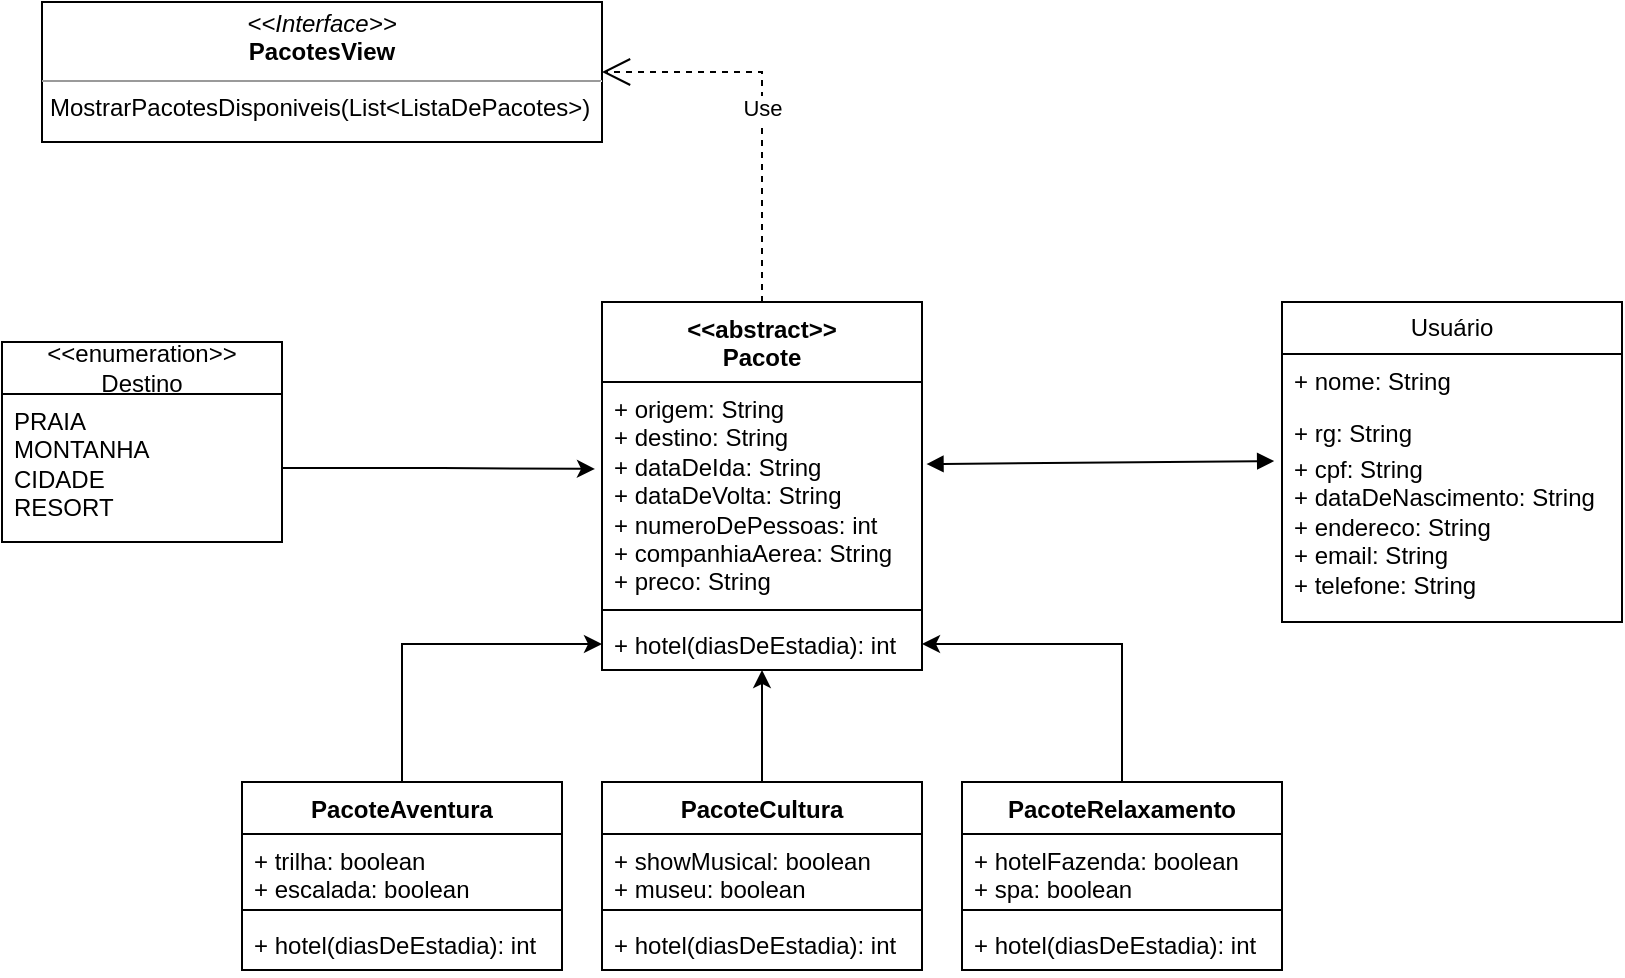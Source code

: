 <mxfile version="22.1.4" type="device">
  <diagram id="C5RBs43oDa-KdzZeNtuy" name="Page-1">
    <mxGraphModel dx="2200" dy="1305" grid="1" gridSize="10" guides="1" tooltips="1" connect="1" arrows="1" fold="1" page="1" pageScale="1" pageWidth="827" pageHeight="1169" math="0" shadow="0">
      <root>
        <mxCell id="WIyWlLk6GJQsqaUBKTNV-0" />
        <mxCell id="WIyWlLk6GJQsqaUBKTNV-1" parent="WIyWlLk6GJQsqaUBKTNV-0" />
        <mxCell id="os5mAOQlzmJS6STsqDt5-47" value="Use" style="endArrow=open;endSize=12;dashed=1;html=1;rounded=0;entryX=1;entryY=0.5;entryDx=0;entryDy=0;exitX=0.5;exitY=0;exitDx=0;exitDy=0;" edge="1" parent="WIyWlLk6GJQsqaUBKTNV-1" source="os5mAOQlzmJS6STsqDt5-8" target="os5mAOQlzmJS6STsqDt5-30">
          <mxGeometry width="160" relative="1" as="geometry">
            <mxPoint x="840" y="260" as="sourcePoint" />
            <mxPoint x="926.4" y="367.976" as="targetPoint" />
            <Array as="points">
              <mxPoint x="830" y="295" />
            </Array>
          </mxGeometry>
        </mxCell>
        <mxCell id="os5mAOQlzmJS6STsqDt5-8" value="&amp;lt;&amp;lt;abstract&amp;gt;&amp;gt;&lt;br&gt;Pacote" style="swimlane;fontStyle=1;align=center;verticalAlign=top;childLayout=stackLayout;horizontal=1;startSize=40;horizontalStack=0;resizeParent=1;resizeParentMax=0;resizeLast=0;collapsible=1;marginBottom=0;whiteSpace=wrap;html=1;" vertex="1" parent="WIyWlLk6GJQsqaUBKTNV-1">
          <mxGeometry x="750" y="410" width="160" height="184" as="geometry">
            <mxRectangle x="540" y="240" width="120" height="40" as="alternateBounds" />
          </mxGeometry>
        </mxCell>
        <mxCell id="os5mAOQlzmJS6STsqDt5-9" value="+ origem: String&lt;br&gt;+ destino: String&lt;br&gt;+ dataDeIda: String&lt;br&gt;+ dataDeVolta: String&lt;br&gt;+ numeroDePessoas: int&lt;br&gt;+ companhiaAerea: String&lt;br&gt;+ preco: String" style="text;strokeColor=none;fillColor=none;align=left;verticalAlign=top;spacingLeft=4;spacingRight=4;overflow=hidden;rotatable=0;points=[[0,0.5],[1,0.5]];portConstraint=eastwest;whiteSpace=wrap;html=1;" vertex="1" parent="os5mAOQlzmJS6STsqDt5-8">
          <mxGeometry y="40" width="160" height="110" as="geometry" />
        </mxCell>
        <mxCell id="os5mAOQlzmJS6STsqDt5-10" value="" style="line;strokeWidth=1;fillColor=none;align=left;verticalAlign=middle;spacingTop=-1;spacingLeft=3;spacingRight=3;rotatable=0;labelPosition=right;points=[];portConstraint=eastwest;strokeColor=inherit;" vertex="1" parent="os5mAOQlzmJS6STsqDt5-8">
          <mxGeometry y="150" width="160" height="8" as="geometry" />
        </mxCell>
        <mxCell id="os5mAOQlzmJS6STsqDt5-11" value="+ hotel(diasDeEstadia): int" style="text;strokeColor=none;fillColor=none;align=left;verticalAlign=top;spacingLeft=4;spacingRight=4;overflow=hidden;rotatable=0;points=[[0,0.5],[1,0.5]];portConstraint=eastwest;whiteSpace=wrap;html=1;" vertex="1" parent="os5mAOQlzmJS6STsqDt5-8">
          <mxGeometry y="158" width="160" height="26" as="geometry" />
        </mxCell>
        <mxCell id="os5mAOQlzmJS6STsqDt5-36" style="edgeStyle=orthogonalEdgeStyle;rounded=0;orthogonalLoop=1;jettySize=auto;html=1;entryX=0;entryY=0.5;entryDx=0;entryDy=0;" edge="1" parent="WIyWlLk6GJQsqaUBKTNV-1" source="os5mAOQlzmJS6STsqDt5-13" target="os5mAOQlzmJS6STsqDt5-11">
          <mxGeometry relative="1" as="geometry" />
        </mxCell>
        <mxCell id="os5mAOQlzmJS6STsqDt5-13" value="PacoteAventura" style="swimlane;fontStyle=1;align=center;verticalAlign=top;childLayout=stackLayout;horizontal=1;startSize=26;horizontalStack=0;resizeParent=1;resizeParentMax=0;resizeLast=0;collapsible=1;marginBottom=0;whiteSpace=wrap;html=1;" vertex="1" parent="WIyWlLk6GJQsqaUBKTNV-1">
          <mxGeometry x="570" y="650" width="160" height="94" as="geometry" />
        </mxCell>
        <mxCell id="os5mAOQlzmJS6STsqDt5-14" value="+ trilha: boolean&lt;br&gt;+ escalada: boolean" style="text;strokeColor=none;fillColor=none;align=left;verticalAlign=top;spacingLeft=4;spacingRight=4;overflow=hidden;rotatable=0;points=[[0,0.5],[1,0.5]];portConstraint=eastwest;whiteSpace=wrap;html=1;" vertex="1" parent="os5mAOQlzmJS6STsqDt5-13">
          <mxGeometry y="26" width="160" height="34" as="geometry" />
        </mxCell>
        <mxCell id="os5mAOQlzmJS6STsqDt5-15" value="" style="line;strokeWidth=1;fillColor=none;align=left;verticalAlign=middle;spacingTop=-1;spacingLeft=3;spacingRight=3;rotatable=0;labelPosition=right;points=[];portConstraint=eastwest;strokeColor=inherit;" vertex="1" parent="os5mAOQlzmJS6STsqDt5-13">
          <mxGeometry y="60" width="160" height="8" as="geometry" />
        </mxCell>
        <mxCell id="os5mAOQlzmJS6STsqDt5-16" value="+ hotel(diasDeEstadia): int" style="text;strokeColor=none;fillColor=none;align=left;verticalAlign=top;spacingLeft=4;spacingRight=4;overflow=hidden;rotatable=0;points=[[0,0.5],[1,0.5]];portConstraint=eastwest;whiteSpace=wrap;html=1;" vertex="1" parent="os5mAOQlzmJS6STsqDt5-13">
          <mxGeometry y="68" width="160" height="26" as="geometry" />
        </mxCell>
        <mxCell id="os5mAOQlzmJS6STsqDt5-37" style="edgeStyle=orthogonalEdgeStyle;rounded=0;orthogonalLoop=1;jettySize=auto;html=1;entryX=0.5;entryY=1;entryDx=0;entryDy=0;" edge="1" parent="WIyWlLk6GJQsqaUBKTNV-1" source="os5mAOQlzmJS6STsqDt5-17" target="os5mAOQlzmJS6STsqDt5-8">
          <mxGeometry relative="1" as="geometry">
            <mxPoint x="830" y="610" as="targetPoint" />
          </mxGeometry>
        </mxCell>
        <mxCell id="os5mAOQlzmJS6STsqDt5-17" value="PacoteCultura" style="swimlane;fontStyle=1;align=center;verticalAlign=top;childLayout=stackLayout;horizontal=1;startSize=26;horizontalStack=0;resizeParent=1;resizeParentMax=0;resizeLast=0;collapsible=1;marginBottom=0;whiteSpace=wrap;html=1;" vertex="1" parent="WIyWlLk6GJQsqaUBKTNV-1">
          <mxGeometry x="750" y="650" width="160" height="94" as="geometry" />
        </mxCell>
        <mxCell id="os5mAOQlzmJS6STsqDt5-18" value="+ showMusical: boolean&lt;br&gt;+ museu: boolean" style="text;strokeColor=none;fillColor=none;align=left;verticalAlign=top;spacingLeft=4;spacingRight=4;overflow=hidden;rotatable=0;points=[[0,0.5],[1,0.5]];portConstraint=eastwest;whiteSpace=wrap;html=1;" vertex="1" parent="os5mAOQlzmJS6STsqDt5-17">
          <mxGeometry y="26" width="160" height="34" as="geometry" />
        </mxCell>
        <mxCell id="os5mAOQlzmJS6STsqDt5-19" value="" style="line;strokeWidth=1;fillColor=none;align=left;verticalAlign=middle;spacingTop=-1;spacingLeft=3;spacingRight=3;rotatable=0;labelPosition=right;points=[];portConstraint=eastwest;strokeColor=inherit;" vertex="1" parent="os5mAOQlzmJS6STsqDt5-17">
          <mxGeometry y="60" width="160" height="8" as="geometry" />
        </mxCell>
        <mxCell id="os5mAOQlzmJS6STsqDt5-20" value="+ hotel(diasDeEstadia): int" style="text;strokeColor=none;fillColor=none;align=left;verticalAlign=top;spacingLeft=4;spacingRight=4;overflow=hidden;rotatable=0;points=[[0,0.5],[1,0.5]];portConstraint=eastwest;whiteSpace=wrap;html=1;" vertex="1" parent="os5mAOQlzmJS6STsqDt5-17">
          <mxGeometry y="68" width="160" height="26" as="geometry" />
        </mxCell>
        <mxCell id="os5mAOQlzmJS6STsqDt5-38" style="edgeStyle=orthogonalEdgeStyle;rounded=0;orthogonalLoop=1;jettySize=auto;html=1;entryX=1;entryY=0.5;entryDx=0;entryDy=0;" edge="1" parent="WIyWlLk6GJQsqaUBKTNV-1" source="os5mAOQlzmJS6STsqDt5-21" target="os5mAOQlzmJS6STsqDt5-11">
          <mxGeometry relative="1" as="geometry" />
        </mxCell>
        <mxCell id="os5mAOQlzmJS6STsqDt5-21" value="PacoteRelaxamento" style="swimlane;fontStyle=1;align=center;verticalAlign=top;childLayout=stackLayout;horizontal=1;startSize=26;horizontalStack=0;resizeParent=1;resizeParentMax=0;resizeLast=0;collapsible=1;marginBottom=0;whiteSpace=wrap;html=1;" vertex="1" parent="WIyWlLk6GJQsqaUBKTNV-1">
          <mxGeometry x="930" y="650" width="160" height="94" as="geometry" />
        </mxCell>
        <mxCell id="os5mAOQlzmJS6STsqDt5-22" value="+ hotelFazenda: boolean&lt;br&gt;+ spa: boolean" style="text;strokeColor=none;fillColor=none;align=left;verticalAlign=top;spacingLeft=4;spacingRight=4;overflow=hidden;rotatable=0;points=[[0,0.5],[1,0.5]];portConstraint=eastwest;whiteSpace=wrap;html=1;" vertex="1" parent="os5mAOQlzmJS6STsqDt5-21">
          <mxGeometry y="26" width="160" height="34" as="geometry" />
        </mxCell>
        <mxCell id="os5mAOQlzmJS6STsqDt5-23" value="" style="line;strokeWidth=1;fillColor=none;align=left;verticalAlign=middle;spacingTop=-1;spacingLeft=3;spacingRight=3;rotatable=0;labelPosition=right;points=[];portConstraint=eastwest;strokeColor=inherit;" vertex="1" parent="os5mAOQlzmJS6STsqDt5-21">
          <mxGeometry y="60" width="160" height="8" as="geometry" />
        </mxCell>
        <mxCell id="os5mAOQlzmJS6STsqDt5-24" value="+ hotel(diasDeEstadia): int" style="text;strokeColor=none;fillColor=none;align=left;verticalAlign=top;spacingLeft=4;spacingRight=4;overflow=hidden;rotatable=0;points=[[0,0.5],[1,0.5]];portConstraint=eastwest;whiteSpace=wrap;html=1;" vertex="1" parent="os5mAOQlzmJS6STsqDt5-21">
          <mxGeometry y="68" width="160" height="26" as="geometry" />
        </mxCell>
        <mxCell id="os5mAOQlzmJS6STsqDt5-25" value="Usuário" style="swimlane;fontStyle=0;childLayout=stackLayout;horizontal=1;startSize=26;fillColor=none;horizontalStack=0;resizeParent=1;resizeParentMax=0;resizeLast=0;collapsible=1;marginBottom=0;whiteSpace=wrap;html=1;" vertex="1" parent="WIyWlLk6GJQsqaUBKTNV-1">
          <mxGeometry x="1090" y="410" width="170" height="160" as="geometry" />
        </mxCell>
        <mxCell id="os5mAOQlzmJS6STsqDt5-26" value="+ nome: String" style="text;strokeColor=none;fillColor=none;align=left;verticalAlign=top;spacingLeft=4;spacingRight=4;overflow=hidden;rotatable=0;points=[[0,0.5],[1,0.5]];portConstraint=eastwest;whiteSpace=wrap;html=1;" vertex="1" parent="os5mAOQlzmJS6STsqDt5-25">
          <mxGeometry y="26" width="170" height="26" as="geometry" />
        </mxCell>
        <mxCell id="os5mAOQlzmJS6STsqDt5-27" value="+ rg: String" style="text;strokeColor=none;fillColor=none;align=left;verticalAlign=top;spacingLeft=4;spacingRight=4;overflow=hidden;rotatable=0;points=[[0,0.5],[1,0.5]];portConstraint=eastwest;whiteSpace=wrap;html=1;" vertex="1" parent="os5mAOQlzmJS6STsqDt5-25">
          <mxGeometry y="52" width="170" height="18" as="geometry" />
        </mxCell>
        <mxCell id="os5mAOQlzmJS6STsqDt5-28" value="+ cpf: String&lt;br&gt;+ dataDeNascimento: String&lt;br&gt;+ endereco: String&lt;br&gt;+ email: String&lt;br&gt;+ telefone: String" style="text;strokeColor=none;fillColor=none;align=left;verticalAlign=top;spacingLeft=4;spacingRight=4;overflow=hidden;rotatable=0;points=[[0,0.5],[1,0.5]];portConstraint=eastwest;whiteSpace=wrap;html=1;" vertex="1" parent="os5mAOQlzmJS6STsqDt5-25">
          <mxGeometry y="70" width="170" height="90" as="geometry" />
        </mxCell>
        <mxCell id="os5mAOQlzmJS6STsqDt5-30" value="&lt;p style=&quot;margin:0px;margin-top:4px;text-align:center;&quot;&gt;&lt;i&gt;&amp;lt;&amp;lt;Interface&amp;gt;&amp;gt;&lt;/i&gt;&lt;br&gt;&lt;b&gt;PacotesView&lt;/b&gt;&lt;/p&gt;&lt;hr size=&quot;1&quot;&gt;&lt;p style=&quot;margin:0px;margin-left:4px;&quot;&gt;MostrarPacotesDisponiveis(List&amp;lt;ListaDePacotes&amp;gt;)&lt;/p&gt;" style="verticalAlign=top;align=left;overflow=fill;fontSize=12;fontFamily=Helvetica;html=1;whiteSpace=wrap;" vertex="1" parent="WIyWlLk6GJQsqaUBKTNV-1">
          <mxGeometry x="470" y="260" width="280" height="70" as="geometry" />
        </mxCell>
        <mxCell id="os5mAOQlzmJS6STsqDt5-39" value="&amp;lt;&amp;lt;enumeration&amp;gt;&amp;gt;&lt;br&gt;Destino" style="swimlane;fontStyle=0;childLayout=stackLayout;horizontal=1;startSize=26;fillColor=none;horizontalStack=0;resizeParent=1;resizeParentMax=0;resizeLast=0;collapsible=1;marginBottom=0;whiteSpace=wrap;html=1;" vertex="1" parent="WIyWlLk6GJQsqaUBKTNV-1">
          <mxGeometry x="450" y="430" width="140" height="100" as="geometry" />
        </mxCell>
        <mxCell id="os5mAOQlzmJS6STsqDt5-40" value="PRAIA&lt;br&gt;MONTANHA&lt;br&gt;CIDADE&lt;br&gt;RESORT" style="text;strokeColor=none;fillColor=none;align=left;verticalAlign=top;spacingLeft=4;spacingRight=4;overflow=hidden;rotatable=0;points=[[0,0.5],[1,0.5]];portConstraint=eastwest;whiteSpace=wrap;html=1;" vertex="1" parent="os5mAOQlzmJS6STsqDt5-39">
          <mxGeometry y="26" width="140" height="74" as="geometry" />
        </mxCell>
        <mxCell id="os5mAOQlzmJS6STsqDt5-44" style="edgeStyle=orthogonalEdgeStyle;rounded=0;orthogonalLoop=1;jettySize=auto;html=1;entryX=-0.022;entryY=0.395;entryDx=0;entryDy=0;entryPerimeter=0;" edge="1" parent="WIyWlLk6GJQsqaUBKTNV-1" source="os5mAOQlzmJS6STsqDt5-40" target="os5mAOQlzmJS6STsqDt5-9">
          <mxGeometry relative="1" as="geometry">
            <mxPoint x="680" y="493.0" as="targetPoint" />
          </mxGeometry>
        </mxCell>
        <mxCell id="os5mAOQlzmJS6STsqDt5-46" value="" style="endArrow=block;startArrow=block;endFill=1;startFill=1;html=1;rounded=0;entryX=-0.023;entryY=0.106;entryDx=0;entryDy=0;entryPerimeter=0;exitX=1.014;exitY=0.373;exitDx=0;exitDy=0;exitPerimeter=0;" edge="1" parent="WIyWlLk6GJQsqaUBKTNV-1" source="os5mAOQlzmJS6STsqDt5-9" target="os5mAOQlzmJS6STsqDt5-28">
          <mxGeometry width="160" relative="1" as="geometry">
            <mxPoint x="920" y="489.62" as="sourcePoint" />
            <mxPoint x="1080" y="489.62" as="targetPoint" />
          </mxGeometry>
        </mxCell>
      </root>
    </mxGraphModel>
  </diagram>
</mxfile>
